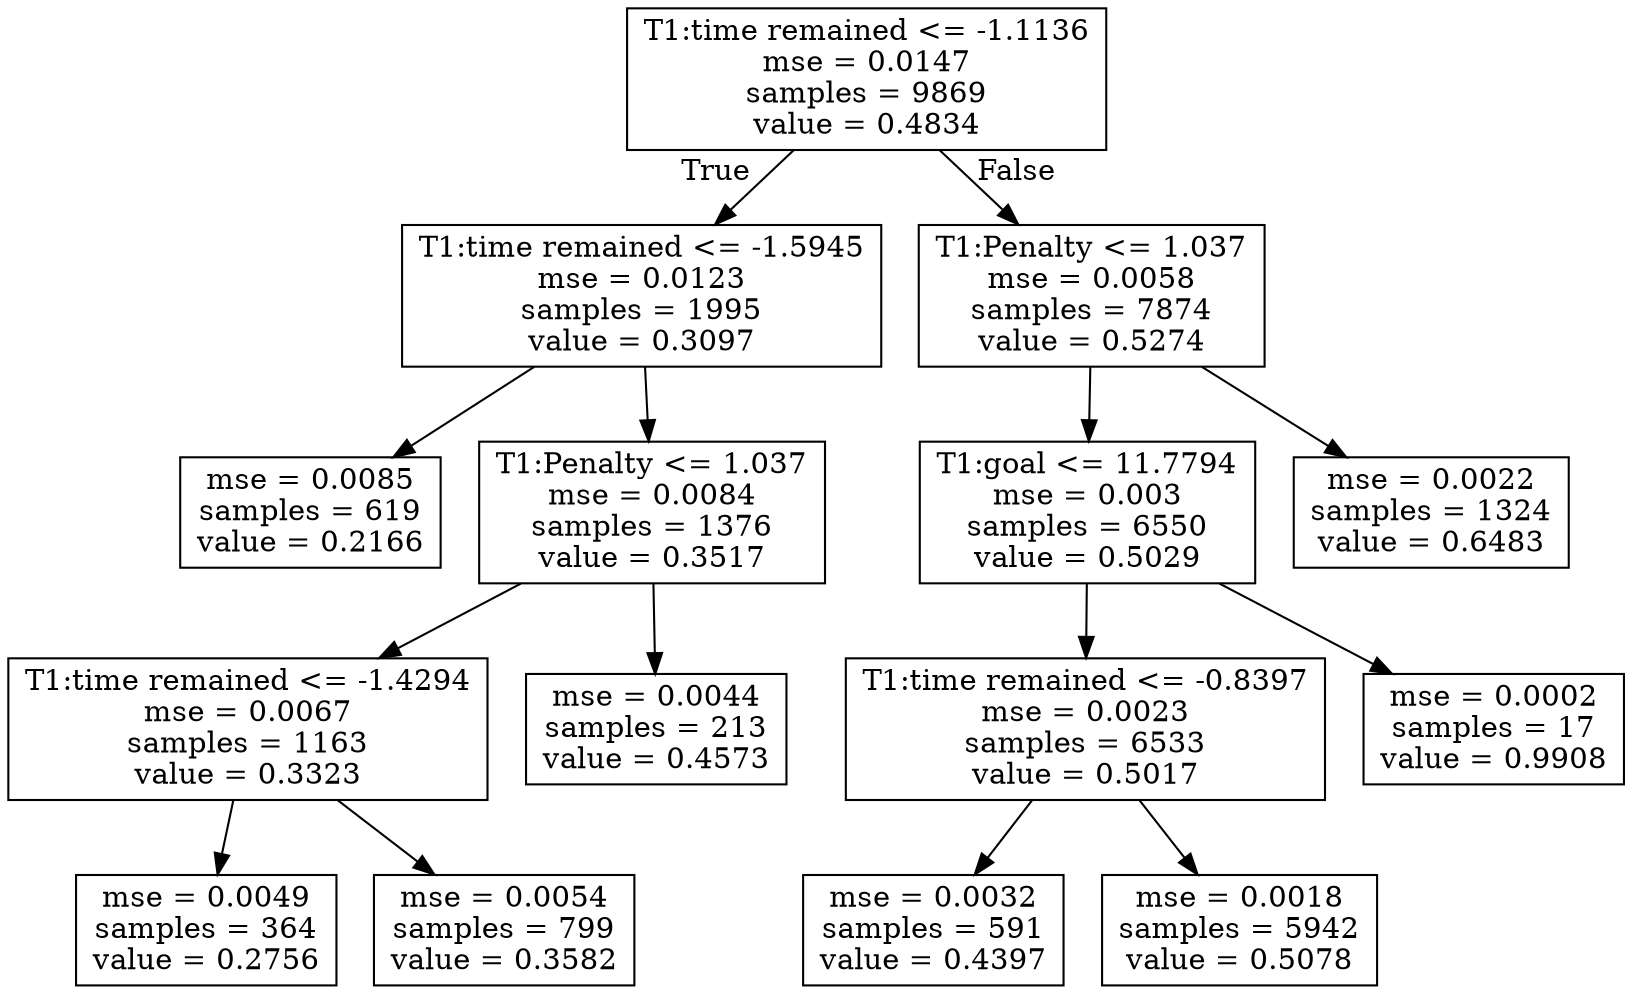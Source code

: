 digraph Tree {
node [shape=box] ;
0 [label="T1:time remained <= -1.1136\nmse = 0.0147\nsamples = 9869\nvalue = 0.4834"] ;
1 [label="T1:time remained <= -1.5945\nmse = 0.0123\nsamples = 1995\nvalue = 0.3097"] ;
0 -> 1 [labeldistance=2.5, labelangle=45, headlabel="True"] ;
5 [label="mse = 0.0085\nsamples = 619\nvalue = 0.2166"] ;
1 -> 5 ;
6 [label="T1:Penalty <= 1.037\nmse = 0.0084\nsamples = 1376\nvalue = 0.3517"] ;
1 -> 6 ;
9 [label="T1:time remained <= -1.4294\nmse = 0.0067\nsamples = 1163\nvalue = 0.3323"] ;
6 -> 9 ;
13 [label="mse = 0.0049\nsamples = 364\nvalue = 0.2756"] ;
9 -> 13 ;
14 [label="mse = 0.0054\nsamples = 799\nvalue = 0.3582"] ;
9 -> 14 ;
10 [label="mse = 0.0044\nsamples = 213\nvalue = 0.4573"] ;
6 -> 10 ;
2 [label="T1:Penalty <= 1.037\nmse = 0.0058\nsamples = 7874\nvalue = 0.5274"] ;
0 -> 2 [labeldistance=2.5, labelangle=-45, headlabel="False"] ;
3 [label="T1:goal <= 11.7794\nmse = 0.003\nsamples = 6550\nvalue = 0.5029"] ;
2 -> 3 ;
7 [label="T1:time remained <= -0.8397\nmse = 0.0023\nsamples = 6533\nvalue = 0.5017"] ;
3 -> 7 ;
11 [label="mse = 0.0032\nsamples = 591\nvalue = 0.4397"] ;
7 -> 11 ;
12 [label="mse = 0.0018\nsamples = 5942\nvalue = 0.5078"] ;
7 -> 12 ;
8 [label="mse = 0.0002\nsamples = 17\nvalue = 0.9908"] ;
3 -> 8 ;
4 [label="mse = 0.0022\nsamples = 1324\nvalue = 0.6483"] ;
2 -> 4 ;
}